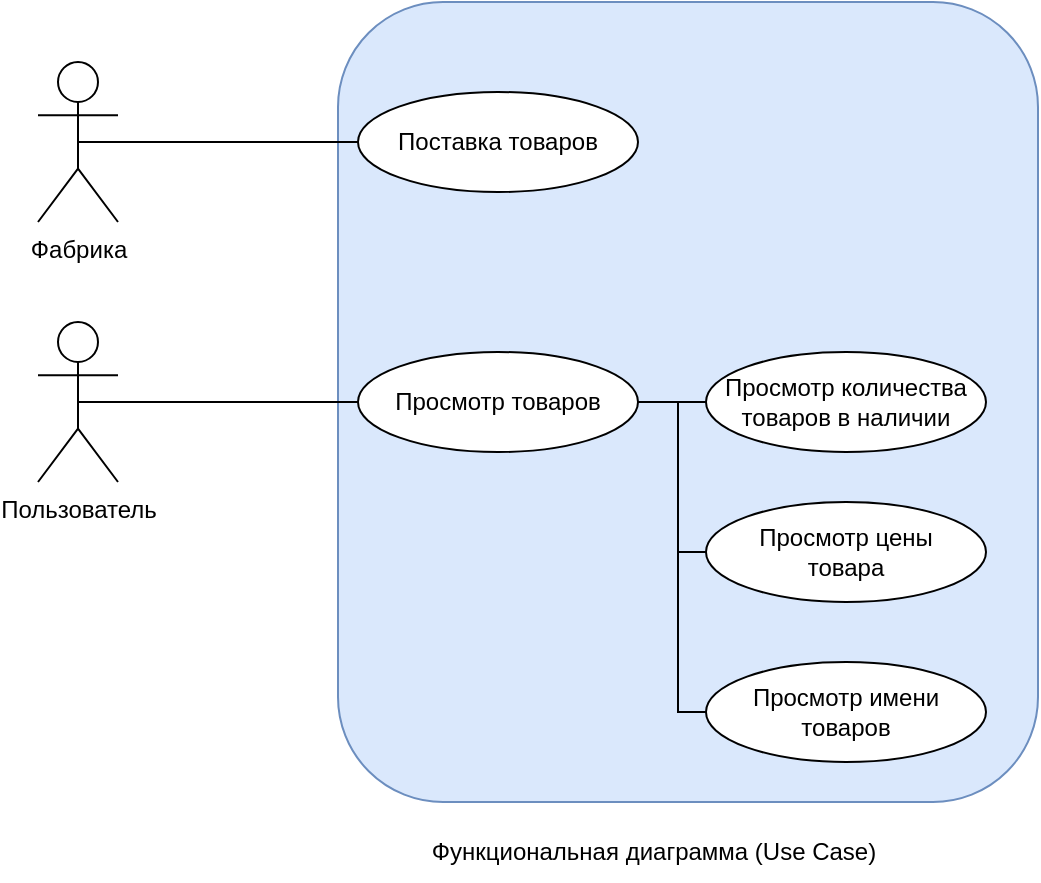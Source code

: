 <mxfile version="22.0.4" type="github">
  <diagram name="Страница — 1" id="GmgOV1pOwLnGwD937b3_">
    <mxGraphModel dx="1050" dy="566" grid="1" gridSize="10" guides="1" tooltips="1" connect="1" arrows="1" fold="1" page="1" pageScale="1" pageWidth="827" pageHeight="1169" math="0" shadow="0">
      <root>
        <mxCell id="0" />
        <mxCell id="1" parent="0" />
        <mxCell id="4J4q9Hsj1Sqwo7qeOr9_-10" value="" style="rounded=1;whiteSpace=wrap;html=1;fillColor=#dae8fc;strokeColor=#6c8ebf;" parent="1" vertex="1">
          <mxGeometry x="230" y="160" width="350" height="400" as="geometry" />
        </mxCell>
        <mxCell id="4J4q9Hsj1Sqwo7qeOr9_-1" value="Пользователь" style="shape=umlActor;verticalLabelPosition=bottom;verticalAlign=top;html=1;outlineConnect=0;" parent="1" vertex="1">
          <mxGeometry x="80" y="320" width="40" height="80" as="geometry" />
        </mxCell>
        <mxCell id="4J4q9Hsj1Sqwo7qeOr9_-2" value="Просмотр товаров" style="ellipse;whiteSpace=wrap;html=1;" parent="1" vertex="1">
          <mxGeometry x="240" y="335" width="140" height="50" as="geometry" />
        </mxCell>
        <mxCell id="4J4q9Hsj1Sqwo7qeOr9_-3" value="Просмотр количества&lt;br&gt;товаров в наличии" style="ellipse;whiteSpace=wrap;html=1;" parent="1" vertex="1">
          <mxGeometry x="414" y="335" width="140" height="50" as="geometry" />
        </mxCell>
        <mxCell id="4J4q9Hsj1Sqwo7qeOr9_-4" value="Просмотр цены&lt;br&gt;товара" style="ellipse;whiteSpace=wrap;html=1;" parent="1" vertex="1">
          <mxGeometry x="414" y="410" width="140" height="50" as="geometry" />
        </mxCell>
        <mxCell id="4J4q9Hsj1Sqwo7qeOr9_-5" value="Просмотр имени&lt;br&gt;товаров" style="ellipse;whiteSpace=wrap;html=1;" parent="1" vertex="1">
          <mxGeometry x="414" y="490" width="140" height="50" as="geometry" />
        </mxCell>
        <mxCell id="4J4q9Hsj1Sqwo7qeOr9_-6" value="" style="endArrow=none;html=1;rounded=0;exitX=0.5;exitY=0.5;exitDx=0;exitDy=0;exitPerimeter=0;entryX=0;entryY=0.5;entryDx=0;entryDy=0;" parent="1" edge="1">
          <mxGeometry width="50" height="50" relative="1" as="geometry">
            <mxPoint x="100" y="230" as="sourcePoint" />
            <mxPoint x="240" y="230" as="targetPoint" />
          </mxGeometry>
        </mxCell>
        <mxCell id="4J4q9Hsj1Sqwo7qeOr9_-7" value="" style="endArrow=none;html=1;rounded=0;exitX=1;exitY=0.5;exitDx=0;exitDy=0;entryX=0;entryY=0.5;entryDx=0;entryDy=0;" parent="1" source="4J4q9Hsj1Sqwo7qeOr9_-2" target="4J4q9Hsj1Sqwo7qeOr9_-3" edge="1">
          <mxGeometry width="50" height="50" relative="1" as="geometry">
            <mxPoint x="390" y="500" as="sourcePoint" />
            <mxPoint x="440" y="450" as="targetPoint" />
          </mxGeometry>
        </mxCell>
        <mxCell id="4J4q9Hsj1Sqwo7qeOr9_-8" value="" style="endArrow=none;html=1;rounded=0;exitX=0;exitY=0.5;exitDx=0;exitDy=0;" parent="1" source="4J4q9Hsj1Sqwo7qeOr9_-4" edge="1">
          <mxGeometry width="50" height="50" relative="1" as="geometry">
            <mxPoint x="390" y="500" as="sourcePoint" />
            <mxPoint x="400" y="360" as="targetPoint" />
            <Array as="points">
              <mxPoint x="400" y="435" />
            </Array>
          </mxGeometry>
        </mxCell>
        <mxCell id="4J4q9Hsj1Sqwo7qeOr9_-9" value="" style="endArrow=none;html=1;rounded=0;exitX=0;exitY=0.5;exitDx=0;exitDy=0;" parent="1" source="4J4q9Hsj1Sqwo7qeOr9_-5" edge="1">
          <mxGeometry width="50" height="50" relative="1" as="geometry">
            <mxPoint x="420" y="500" as="sourcePoint" />
            <mxPoint x="400" y="430" as="targetPoint" />
            <Array as="points">
              <mxPoint x="400" y="515" />
            </Array>
          </mxGeometry>
        </mxCell>
        <mxCell id="4J4q9Hsj1Sqwo7qeOr9_-11" value="Функциональная диаграмма (Use Case)" style="text;html=1;strokeColor=none;fillColor=none;align=center;verticalAlign=middle;whiteSpace=wrap;rounded=0;" parent="1" vertex="1">
          <mxGeometry x="220" y="569.5" width="336" height="30" as="geometry" />
        </mxCell>
        <mxCell id="ivqEJxdGVYqsJ5plgh-w-2" value="Фабрика" style="shape=umlActor;verticalLabelPosition=bottom;verticalAlign=top;html=1;outlineConnect=0;" vertex="1" parent="1">
          <mxGeometry x="80" y="190" width="40" height="80" as="geometry" />
        </mxCell>
        <mxCell id="ivqEJxdGVYqsJ5plgh-w-5" value="Поставка товаров" style="ellipse;whiteSpace=wrap;html=1;" vertex="1" parent="1">
          <mxGeometry x="240" y="205" width="140" height="50" as="geometry" />
        </mxCell>
        <mxCell id="ivqEJxdGVYqsJ5plgh-w-7" value="" style="endArrow=none;html=1;rounded=0;exitX=0.5;exitY=0.5;exitDx=0;exitDy=0;exitPerimeter=0;entryX=0;entryY=0.5;entryDx=0;entryDy=0;" edge="1" parent="1" source="4J4q9Hsj1Sqwo7qeOr9_-1" target="4J4q9Hsj1Sqwo7qeOr9_-2">
          <mxGeometry width="50" height="50" relative="1" as="geometry">
            <mxPoint x="110" y="240" as="sourcePoint" />
            <mxPoint x="250" y="240" as="targetPoint" />
          </mxGeometry>
        </mxCell>
      </root>
    </mxGraphModel>
  </diagram>
</mxfile>
